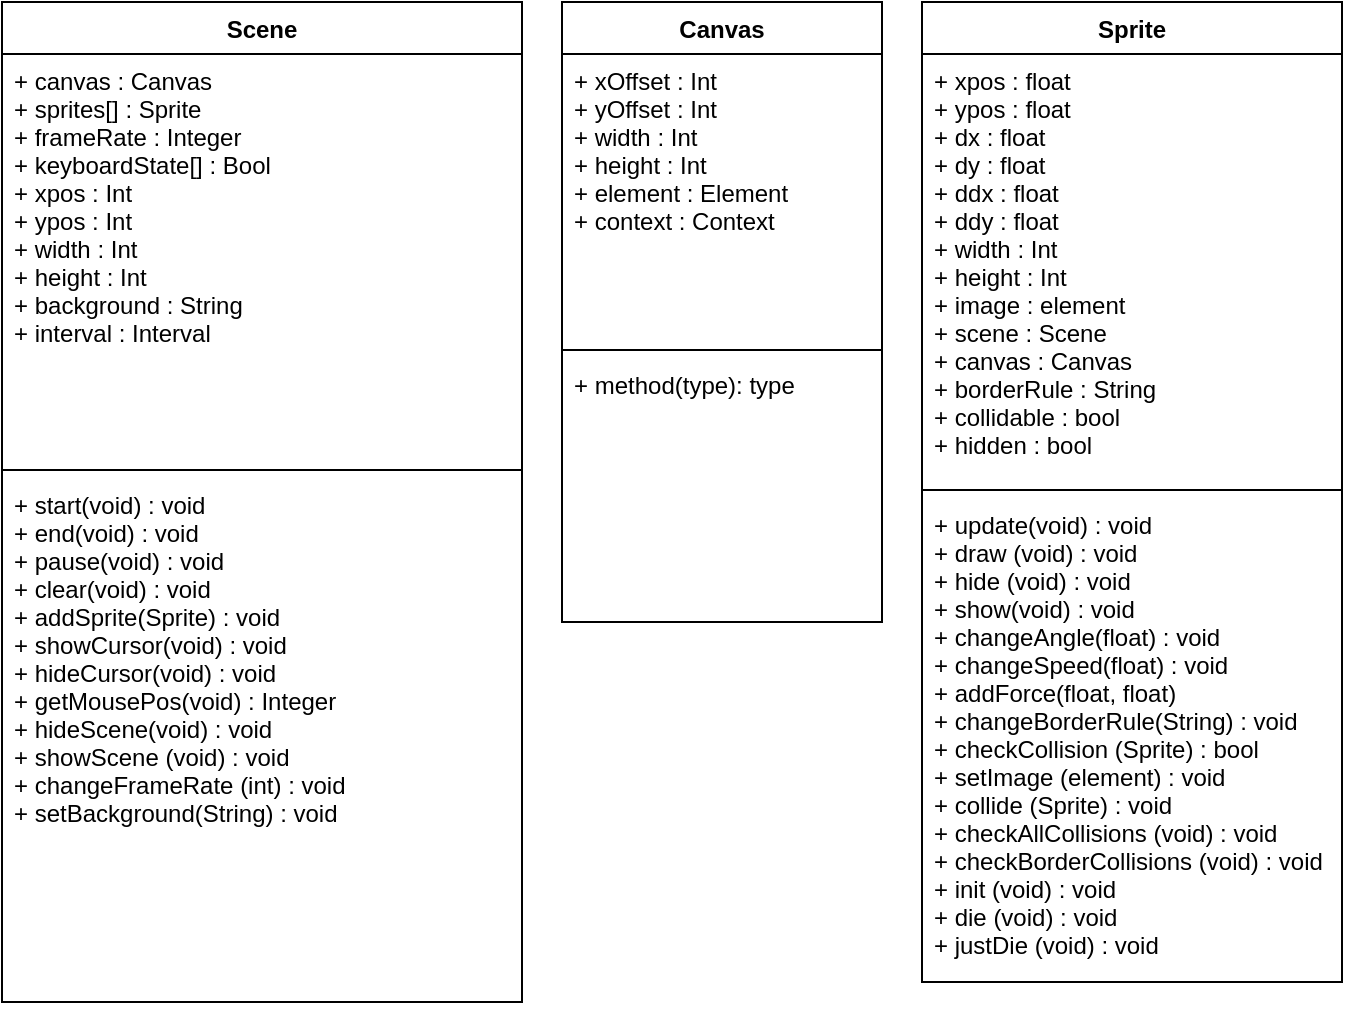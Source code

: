 <mxfile version="13.8.6" type="github">
  <diagram id="5traIhpLM5jQMwLdFxB_" name="Page-1">
    <mxGraphModel dx="643" dy="383" grid="1" gridSize="10" guides="1" tooltips="1" connect="1" arrows="1" fold="1" page="1" pageScale="1" pageWidth="850" pageHeight="1100" math="0" shadow="0">
      <root>
        <mxCell id="0" />
        <mxCell id="1" parent="0" />
        <mxCell id="409GrsexgnhYUh9YllDB-18" value="Scene" style="swimlane;fontStyle=1;align=center;verticalAlign=top;childLayout=stackLayout;horizontal=1;startSize=26;horizontalStack=0;resizeParent=1;resizeParentMax=0;resizeLast=0;collapsible=1;marginBottom=0;" parent="1" vertex="1">
          <mxGeometry x="20" y="30" width="260" height="500" as="geometry">
            <mxRectangle x="20" y="30" width="70" height="26" as="alternateBounds" />
          </mxGeometry>
        </mxCell>
        <mxCell id="409GrsexgnhYUh9YllDB-19" value="+ canvas : Canvas&#xa;+ sprites[] : Sprite&#xa;+ frameRate : Integer&#xa;+ keyboardState[] : Bool&#xa;+ xpos : Int&#xa;+ ypos : Int&#xa;+ width : Int&#xa;+ height : Int&#xa;+ background : String&#xa;+ interval : Interval&#xa;" style="text;strokeColor=none;fillColor=none;align=left;verticalAlign=top;spacingLeft=4;spacingRight=4;overflow=hidden;rotatable=0;points=[[0,0.5],[1,0.5]];portConstraint=eastwest;" parent="409GrsexgnhYUh9YllDB-18" vertex="1">
          <mxGeometry y="26" width="260" height="204" as="geometry" />
        </mxCell>
        <mxCell id="409GrsexgnhYUh9YllDB-20" value="" style="line;strokeWidth=1;fillColor=none;align=left;verticalAlign=middle;spacingTop=-1;spacingLeft=3;spacingRight=3;rotatable=0;labelPosition=right;points=[];portConstraint=eastwest;" parent="409GrsexgnhYUh9YllDB-18" vertex="1">
          <mxGeometry y="230" width="260" height="8" as="geometry" />
        </mxCell>
        <mxCell id="409GrsexgnhYUh9YllDB-21" value="+ start(void) : void&#xa;+ end(void) : void&#xa;+ pause(void) : void&#xa;+ clear(void) : void&#xa;+ addSprite(Sprite) : void&#xa;+ showCursor(void) : void&#xa;+ hideCursor(void) : void&#xa;+ getMousePos(void) : Integer&#xa;+ hideScene(void) : void&#xa;+ showScene (void) : void&#xa;+ changeFrameRate (int) : void&#xa;+ setBackground(String) : void&#xa;" style="text;strokeColor=none;fillColor=none;align=left;verticalAlign=top;spacingLeft=4;spacingRight=4;overflow=hidden;rotatable=0;points=[[0,0.5],[1,0.5]];portConstraint=eastwest;" parent="409GrsexgnhYUh9YllDB-18" vertex="1">
          <mxGeometry y="238" width="260" height="262" as="geometry" />
        </mxCell>
        <mxCell id="409GrsexgnhYUh9YllDB-22" value="Canvas" style="swimlane;fontStyle=1;align=center;verticalAlign=top;childLayout=stackLayout;horizontal=1;startSize=26;horizontalStack=0;resizeParent=1;resizeParentMax=0;resizeLast=0;collapsible=1;marginBottom=0;" parent="1" vertex="1">
          <mxGeometry x="300" y="30" width="160" height="310" as="geometry">
            <mxRectangle x="300" y="30" width="70" height="26" as="alternateBounds" />
          </mxGeometry>
        </mxCell>
        <mxCell id="409GrsexgnhYUh9YllDB-23" value="+ xOffset : Int&#xa;+ yOffset : Int&#xa;+ width : Int&#xa;+ height : Int&#xa;+ element : Element&#xa;+ context : Context&#xa;&#xa;" style="text;strokeColor=none;fillColor=none;align=left;verticalAlign=top;spacingLeft=4;spacingRight=4;overflow=hidden;rotatable=0;points=[[0,0.5],[1,0.5]];portConstraint=eastwest;" parent="409GrsexgnhYUh9YllDB-22" vertex="1">
          <mxGeometry y="26" width="160" height="144" as="geometry" />
        </mxCell>
        <mxCell id="409GrsexgnhYUh9YllDB-24" value="" style="line;strokeWidth=1;fillColor=none;align=left;verticalAlign=middle;spacingTop=-1;spacingLeft=3;spacingRight=3;rotatable=0;labelPosition=right;points=[];portConstraint=eastwest;" parent="409GrsexgnhYUh9YllDB-22" vertex="1">
          <mxGeometry y="170" width="160" height="8" as="geometry" />
        </mxCell>
        <mxCell id="409GrsexgnhYUh9YllDB-25" value="+ method(type): type" style="text;strokeColor=none;fillColor=none;align=left;verticalAlign=top;spacingLeft=4;spacingRight=4;overflow=hidden;rotatable=0;points=[[0,0.5],[1,0.5]];portConstraint=eastwest;" parent="409GrsexgnhYUh9YllDB-22" vertex="1">
          <mxGeometry y="178" width="160" height="132" as="geometry" />
        </mxCell>
        <mxCell id="409GrsexgnhYUh9YllDB-26" value="Sprite" style="swimlane;fontStyle=1;align=center;verticalAlign=top;childLayout=stackLayout;horizontal=1;startSize=26;horizontalStack=0;resizeParent=1;resizeParentMax=0;resizeLast=0;collapsible=1;marginBottom=0;" parent="1" vertex="1">
          <mxGeometry x="480" y="30" width="210" height="490" as="geometry" />
        </mxCell>
        <mxCell id="409GrsexgnhYUh9YllDB-27" value="+ xpos : float&#xa;+ ypos : float&#xa;+ dx : float&#xa;+ dy : float&#xa;+ ddx : float&#xa;+ ddy : float&#xa;+ width : Int&#xa;+ height : Int&#xa;+ image : element&#xa;+ scene : Scene&#xa;+ canvas : Canvas&#xa;+ borderRule : String&#xa;+ collidable : bool&#xa;+ hidden : bool&#xa;" style="text;strokeColor=none;fillColor=none;align=left;verticalAlign=top;spacingLeft=4;spacingRight=4;overflow=hidden;rotatable=0;points=[[0,0.5],[1,0.5]];portConstraint=eastwest;" parent="409GrsexgnhYUh9YllDB-26" vertex="1">
          <mxGeometry y="26" width="210" height="214" as="geometry" />
        </mxCell>
        <mxCell id="409GrsexgnhYUh9YllDB-28" value="" style="line;strokeWidth=1;fillColor=none;align=left;verticalAlign=middle;spacingTop=-1;spacingLeft=3;spacingRight=3;rotatable=0;labelPosition=right;points=[];portConstraint=eastwest;" parent="409GrsexgnhYUh9YllDB-26" vertex="1">
          <mxGeometry y="240" width="210" height="8" as="geometry" />
        </mxCell>
        <mxCell id="409GrsexgnhYUh9YllDB-29" value="+ update(void) : void&#xa;+ draw (void) : void&#xa;+ hide (void) : void&#xa;+ show(void) : void&#xa;+ changeAngle(float) : void&#xa;+ changeSpeed(float) : void&#xa;+ addForce(float, float)&#xa;+ changeBorderRule(String) : void&#xa;+ checkCollision (Sprite) : bool&#xa;+ setImage (element) : void&#xa;+ collide (Sprite) : void&#xa;+ checkAllCollisions (void) : void&#xa;+ checkBorderCollisions (void) : void&#xa;+ init (void) : void&#xa;+ die (void) : void&#xa;+ justDie (void) : void&#xa;&#xa;" style="text;strokeColor=none;fillColor=none;align=left;verticalAlign=top;spacingLeft=4;spacingRight=4;overflow=hidden;rotatable=0;points=[[0,0.5],[1,0.5]];portConstraint=eastwest;" parent="409GrsexgnhYUh9YllDB-26" vertex="1">
          <mxGeometry y="248" width="210" height="242" as="geometry" />
        </mxCell>
      </root>
    </mxGraphModel>
  </diagram>
</mxfile>
